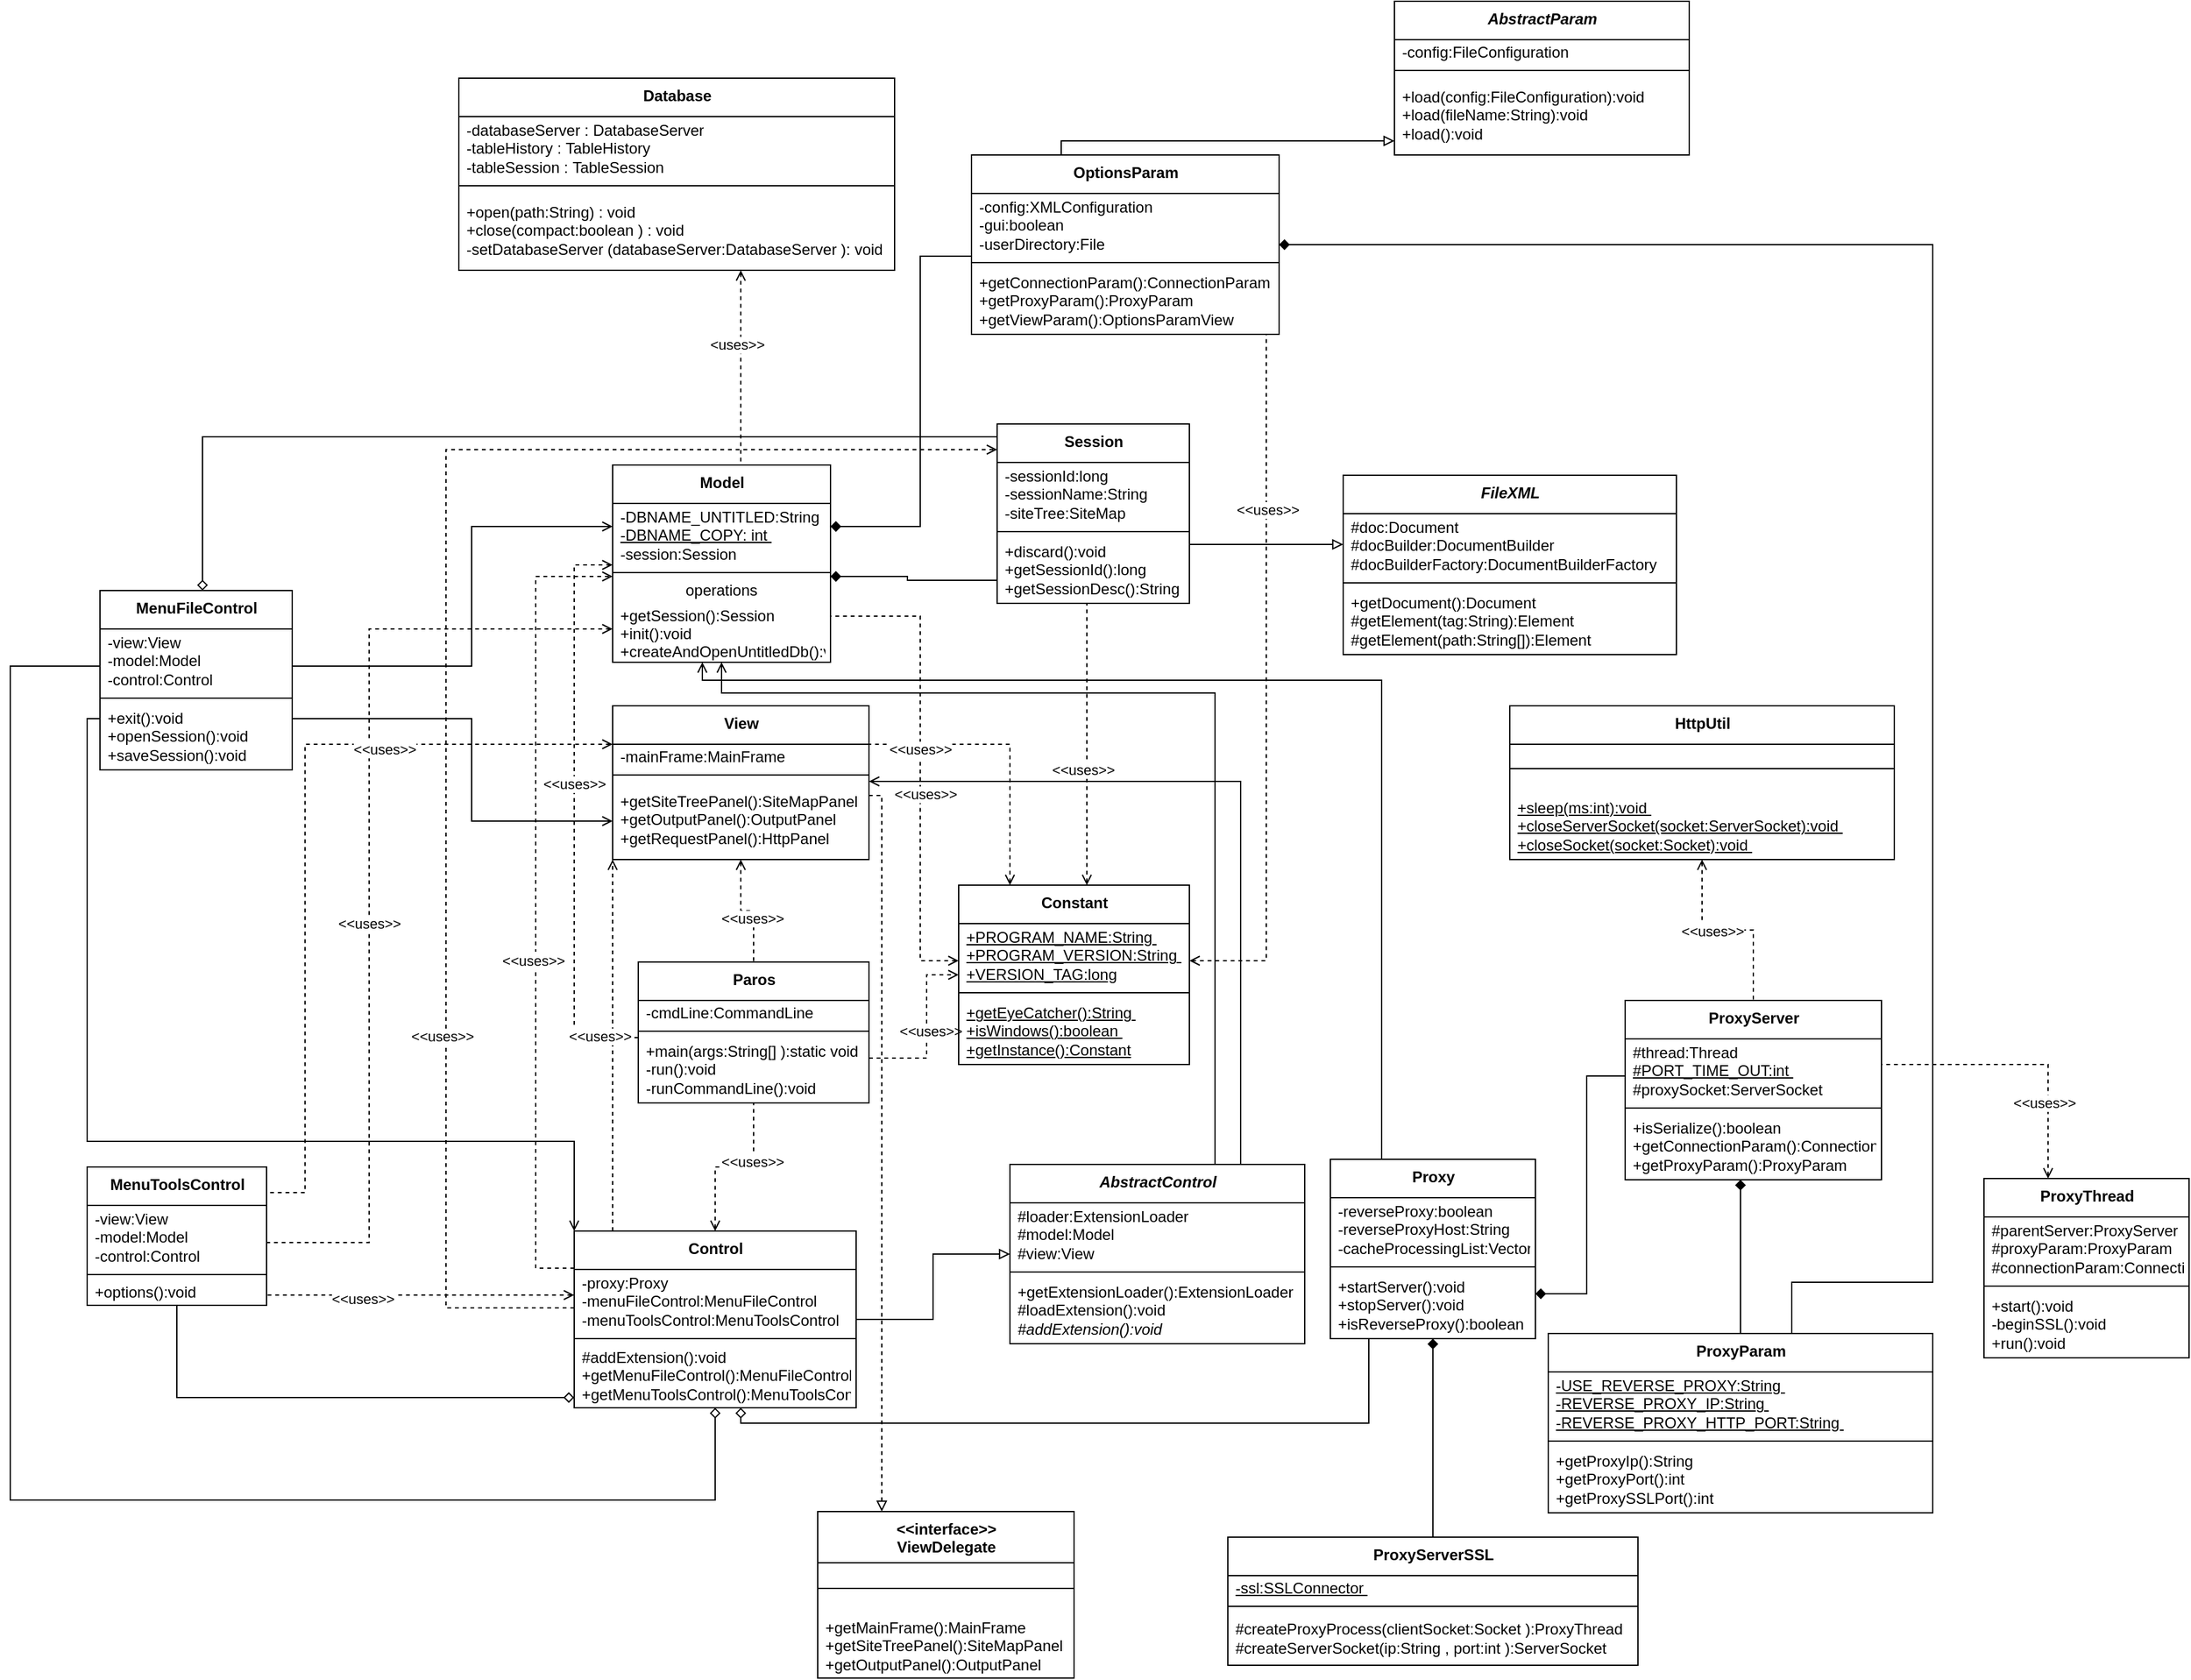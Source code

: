 <mxfile version="15.2.9" type="github">
  <diagram id="XZUkvguz-A0ezNSa09nm" name="Page-1">
    <mxGraphModel dx="1718" dy="1550" grid="1" gridSize="10" guides="1" tooltips="1" connect="1" arrows="1" fold="1" page="1" pageScale="1" pageWidth="850" pageHeight="1100" math="0" shadow="0">
      <root>
        <mxCell id="0" />
        <mxCell id="1" parent="0" />
        <mxCell id="JRqAic6rARAx1u7xyLW3-36" style="edgeStyle=orthogonalEdgeStyle;rounded=0;orthogonalLoop=1;jettySize=auto;html=1;endArrow=none;endFill=0;startArrow=diamond;startFill=1;" parent="1" source="JRqAic6rARAx1u7xyLW3-11" target="JRqAic6rARAx1u7xyLW3-19" edge="1">
          <mxGeometry relative="1" as="geometry">
            <Array as="points">
              <mxPoint x="310" y="119" />
              <mxPoint x="310" y="122" />
            </Array>
          </mxGeometry>
        </mxCell>
        <mxCell id="JRqAic6rARAx1u7xyLW3-167" style="edgeStyle=orthogonalEdgeStyle;rounded=0;orthogonalLoop=1;jettySize=auto;html=1;startArrow=none;startFill=0;endArrow=open;endFill=0;" parent="1" source="JRqAic6rARAx1u7xyLW3-65" target="JRqAic6rARAx1u7xyLW3-11" edge="1">
          <mxGeometry relative="1" as="geometry">
            <Array as="points">
              <mxPoint x="550" y="210" />
              <mxPoint x="165" y="210" />
            </Array>
          </mxGeometry>
        </mxCell>
        <mxCell id="JRqAic6rARAx1u7xyLW3-168" style="edgeStyle=orthogonalEdgeStyle;rounded=0;orthogonalLoop=1;jettySize=auto;html=1;startArrow=none;startFill=0;endArrow=open;endFill=0;" parent="1" source="JRqAic6rARAx1u7xyLW3-71" target="JRqAic6rARAx1u7xyLW3-11" edge="1">
          <mxGeometry relative="1" as="geometry">
            <Array as="points">
              <mxPoint x="680" y="200" />
              <mxPoint x="150" y="200" />
            </Array>
          </mxGeometry>
        </mxCell>
        <mxCell id="JRqAic6rARAx1u7xyLW3-173" style="edgeStyle=orthogonalEdgeStyle;rounded=0;orthogonalLoop=1;jettySize=auto;html=1;startArrow=open;startFill=0;endArrow=none;endFill=0;" parent="1" source="JRqAic6rARAx1u7xyLW3-11" target="JRqAic6rARAx1u7xyLW3-77" edge="1">
          <mxGeometry relative="1" as="geometry">
            <Array as="points">
              <mxPoint x="-30" y="80" />
              <mxPoint x="-30" y="189" />
            </Array>
          </mxGeometry>
        </mxCell>
        <mxCell id="JRqAic6rARAx1u7xyLW3-192" style="edgeStyle=orthogonalEdgeStyle;rounded=0;orthogonalLoop=1;jettySize=auto;html=1;startArrow=open;startFill=0;endArrow=none;endFill=0;dashed=1;" parent="1" source="JRqAic6rARAx1u7xyLW3-113" target="JRqAic6rARAx1u7xyLW3-11" edge="1">
          <mxGeometry relative="1" as="geometry">
            <Array as="points">
              <mxPoint x="180" y="-90" />
              <mxPoint x="180" y="-90" />
            </Array>
          </mxGeometry>
        </mxCell>
        <mxCell id="JRqAic6rARAx1u7xyLW3-193" value="&amp;lt;uses&amp;gt;&amp;gt;" style="edgeLabel;html=1;align=center;verticalAlign=middle;resizable=0;points=[];" parent="JRqAic6rARAx1u7xyLW3-192" vertex="1" connectable="0">
          <mxGeometry x="-0.246" y="-3" relative="1" as="geometry">
            <mxPoint as="offset" />
          </mxGeometry>
        </mxCell>
        <mxCell id="JRqAic6rARAx1u7xyLW3-194" style="edgeStyle=orthogonalEdgeStyle;rounded=0;orthogonalLoop=1;jettySize=auto;html=1;dashed=1;startArrow=open;startFill=0;endArrow=none;endFill=0;" parent="1" source="JRqAic6rARAx1u7xyLW3-44" target="JRqAic6rARAx1u7xyLW3-11" edge="1">
          <mxGeometry relative="1" as="geometry">
            <Array as="points">
              <mxPoint x="320" y="419" />
              <mxPoint x="320" y="150" />
            </Array>
          </mxGeometry>
        </mxCell>
        <mxCell id="JRqAic6rARAx1u7xyLW3-195" value="&amp;lt;&amp;lt;uses&amp;gt;&amp;gt;" style="edgeLabel;html=1;align=center;verticalAlign=middle;resizable=0;points=[];" parent="JRqAic6rARAx1u7xyLW3-194" vertex="1" connectable="0">
          <mxGeometry x="-0.132" y="-4" relative="1" as="geometry">
            <mxPoint as="offset" />
          </mxGeometry>
        </mxCell>
        <mxCell id="JRqAic6rARAx1u7xyLW3-196" style="edgeStyle=orthogonalEdgeStyle;rounded=0;orthogonalLoop=1;jettySize=auto;html=1;startArrow=diamond;startFill=1;endArrow=none;endFill=0;" parent="1" source="JRqAic6rARAx1u7xyLW3-11" target="JRqAic6rARAx1u7xyLW3-119" edge="1">
          <mxGeometry relative="1" as="geometry">
            <Array as="points">
              <mxPoint x="320" y="80" />
              <mxPoint x="320" y="-131" />
            </Array>
          </mxGeometry>
        </mxCell>
        <mxCell id="JRqAic6rARAx1u7xyLW3-11" value="&lt;span style=&quot;font-weight: 700&quot;&gt;Model&lt;/span&gt;" style="swimlane;fontStyle=0;align=center;verticalAlign=top;childLayout=stackLayout;horizontal=1;startSize=30;horizontalStack=0;resizeParent=1;resizeParentMax=0;resizeLast=0;collapsible=0;marginBottom=0;html=1;" parent="1" vertex="1">
          <mxGeometry x="80" y="32" width="170" height="154" as="geometry" />
        </mxCell>
        <mxCell id="JRqAic6rARAx1u7xyLW3-13" value="&lt;div&gt;-DBNAME_UNTITLED:String&amp;nbsp;&lt;/div&gt;&lt;div&gt;&lt;u&gt;-DBNAME_COPY: int&amp;nbsp;&lt;/u&gt;&lt;/div&gt;&lt;div&gt;-session:Session&lt;/div&gt;" style="text;html=1;strokeColor=none;fillColor=none;align=left;verticalAlign=middle;spacingLeft=4;spacingRight=4;overflow=hidden;rotatable=0;points=[[0,0.5],[1,0.5]];portConstraint=eastwest;" parent="JRqAic6rARAx1u7xyLW3-11" vertex="1">
          <mxGeometry y="30" width="170" height="50" as="geometry" />
        </mxCell>
        <mxCell id="JRqAic6rARAx1u7xyLW3-16" value="" style="line;strokeWidth=1;fillColor=none;align=left;verticalAlign=middle;spacingTop=-1;spacingLeft=3;spacingRight=3;rotatable=0;labelPosition=right;points=[];portConstraint=eastwest;" parent="JRqAic6rARAx1u7xyLW3-11" vertex="1">
          <mxGeometry y="80" width="170" height="8" as="geometry" />
        </mxCell>
        <mxCell id="JRqAic6rARAx1u7xyLW3-17" value="operations" style="text;html=1;strokeColor=none;fillColor=none;align=center;verticalAlign=middle;spacingLeft=4;spacingRight=4;overflow=hidden;rotatable=0;points=[[0,0.5],[1,0.5]];portConstraint=eastwest;" parent="JRqAic6rARAx1u7xyLW3-11" vertex="1">
          <mxGeometry y="88" width="170" height="20" as="geometry" />
        </mxCell>
        <mxCell id="JRqAic6rARAx1u7xyLW3-18" value="&lt;div&gt;+getSession():Session&amp;nbsp;&lt;/div&gt;&lt;div&gt;+init():void&amp;nbsp;&lt;/div&gt;&lt;div&gt;+createAndOpenUntitledDb():void&amp;nbsp;&lt;/div&gt;" style="text;html=1;strokeColor=none;fillColor=none;align=left;verticalAlign=middle;spacingLeft=4;spacingRight=4;overflow=hidden;rotatable=0;points=[[0,0.5],[1,0.5]];portConstraint=eastwest;" parent="JRqAic6rARAx1u7xyLW3-11" vertex="1">
          <mxGeometry y="108" width="170" height="46" as="geometry" />
        </mxCell>
        <mxCell id="JRqAic6rARAx1u7xyLW3-37" style="edgeStyle=orthogonalEdgeStyle;rounded=0;orthogonalLoop=1;jettySize=auto;html=1;startArrow=none;startFill=0;endArrow=block;endFill=0;" parent="1" source="JRqAic6rARAx1u7xyLW3-19" target="JRqAic6rARAx1u7xyLW3-27" edge="1">
          <mxGeometry relative="1" as="geometry">
            <Array as="points">
              <mxPoint x="550" y="94" />
              <mxPoint x="550" y="94" />
            </Array>
          </mxGeometry>
        </mxCell>
        <mxCell id="JRqAic6rARAx1u7xyLW3-162" style="edgeStyle=orthogonalEdgeStyle;rounded=0;orthogonalLoop=1;jettySize=auto;html=1;startArrow=none;startFill=0;endArrow=open;endFill=0;dashed=1;" parent="1" source="JRqAic6rARAx1u7xyLW3-59" target="JRqAic6rARAx1u7xyLW3-19" edge="1">
          <mxGeometry relative="1" as="geometry">
            <Array as="points">
              <mxPoint x="-50" y="690" />
              <mxPoint x="-50" y="20" />
              <mxPoint x="450" y="20" />
            </Array>
          </mxGeometry>
        </mxCell>
        <mxCell id="pl6dwwumGZ7dOIlK43uW-1" value="&amp;lt;&amp;lt;uses&amp;gt;&amp;gt;" style="edgeLabel;html=1;align=center;verticalAlign=middle;resizable=0;points=[];" parent="JRqAic6rARAx1u7xyLW3-162" vertex="1" connectable="0">
          <mxGeometry x="-0.479" y="3" relative="1" as="geometry">
            <mxPoint as="offset" />
          </mxGeometry>
        </mxCell>
        <mxCell id="JRqAic6rARAx1u7xyLW3-176" style="edgeStyle=orthogonalEdgeStyle;rounded=0;orthogonalLoop=1;jettySize=auto;html=1;startArrow=diamond;startFill=0;endArrow=none;endFill=0;" parent="1" source="JRqAic6rARAx1u7xyLW3-77" target="JRqAic6rARAx1u7xyLW3-19" edge="1">
          <mxGeometry relative="1" as="geometry">
            <Array as="points">
              <mxPoint x="-240" y="10" />
              <mxPoint x="480" y="10" />
            </Array>
          </mxGeometry>
        </mxCell>
        <mxCell id="JRqAic6rARAx1u7xyLW3-198" style="edgeStyle=orthogonalEdgeStyle;rounded=0;orthogonalLoop=1;jettySize=auto;html=1;dashed=1;startArrow=open;startFill=0;endArrow=none;endFill=0;" parent="1" source="JRqAic6rARAx1u7xyLW3-44" target="JRqAic6rARAx1u7xyLW3-19" edge="1">
          <mxGeometry relative="1" as="geometry">
            <Array as="points">
              <mxPoint x="450" y="320" />
              <mxPoint x="450" y="320" />
            </Array>
          </mxGeometry>
        </mxCell>
        <mxCell id="JRqAic6rARAx1u7xyLW3-199" value="&amp;lt;&amp;lt;uses&amp;gt;&amp;gt;" style="edgeLabel;html=1;align=center;verticalAlign=middle;resizable=0;points=[];" parent="JRqAic6rARAx1u7xyLW3-198" vertex="1" connectable="0">
          <mxGeometry x="-0.176" y="3" relative="1" as="geometry">
            <mxPoint as="offset" />
          </mxGeometry>
        </mxCell>
        <mxCell id="JRqAic6rARAx1u7xyLW3-19" value="&lt;span style=&quot;font-weight: 700&quot;&gt;Session&lt;/span&gt;" style="swimlane;fontStyle=0;align=center;verticalAlign=top;childLayout=stackLayout;horizontal=1;startSize=30;horizontalStack=0;resizeParent=1;resizeParentMax=0;resizeLast=0;collapsible=0;marginBottom=0;html=1;" parent="1" vertex="1">
          <mxGeometry x="380" width="150" height="140" as="geometry" />
        </mxCell>
        <mxCell id="JRqAic6rARAx1u7xyLW3-21" value="&lt;div&gt;-sessionId:long&amp;nbsp;&lt;/div&gt;&lt;div&gt;-sessionName:String&amp;nbsp;&lt;/div&gt;&lt;div&gt;-siteTree:SiteMap&amp;nbsp;&lt;/div&gt;" style="text;html=1;strokeColor=none;fillColor=none;align=left;verticalAlign=middle;spacingLeft=4;spacingRight=4;overflow=hidden;rotatable=0;points=[[0,0.5],[1,0.5]];portConstraint=eastwest;" parent="JRqAic6rARAx1u7xyLW3-19" vertex="1">
          <mxGeometry y="30" width="150" height="50" as="geometry" />
        </mxCell>
        <mxCell id="JRqAic6rARAx1u7xyLW3-24" value="" style="line;strokeWidth=1;fillColor=none;align=left;verticalAlign=middle;spacingTop=-1;spacingLeft=3;spacingRight=3;rotatable=0;labelPosition=right;points=[];portConstraint=eastwest;" parent="JRqAic6rARAx1u7xyLW3-19" vertex="1">
          <mxGeometry y="80" width="150" height="8" as="geometry" />
        </mxCell>
        <mxCell id="JRqAic6rARAx1u7xyLW3-26" value="&lt;div&gt;+discard():void&amp;nbsp;&lt;/div&gt;&lt;div&gt;+getSessionId():long&amp;nbsp;&lt;/div&gt;&lt;div&gt;+getSessionDesc():String&amp;nbsp;&lt;/div&gt;" style="text;html=1;strokeColor=none;fillColor=none;align=left;verticalAlign=middle;spacingLeft=4;spacingRight=4;overflow=hidden;rotatable=0;points=[[0,0.5],[1,0.5]];portConstraint=eastwest;" parent="JRqAic6rARAx1u7xyLW3-19" vertex="1">
          <mxGeometry y="88" width="150" height="52" as="geometry" />
        </mxCell>
        <mxCell id="JRqAic6rARAx1u7xyLW3-27" value="&lt;i style=&quot;font-weight: 700&quot;&gt;FileXML&lt;/i&gt;" style="swimlane;fontStyle=0;align=center;verticalAlign=top;childLayout=stackLayout;horizontal=1;startSize=30;horizontalStack=0;resizeParent=1;resizeParentMax=0;resizeLast=0;collapsible=0;marginBottom=0;html=1;" parent="1" vertex="1">
          <mxGeometry x="650" y="40" width="260" height="140" as="geometry" />
        </mxCell>
        <mxCell id="JRqAic6rARAx1u7xyLW3-29" value="&lt;div&gt;#doc:Document&amp;nbsp;&lt;/div&gt;&lt;div&gt;#docBuilder:DocumentBuilder&amp;nbsp;&lt;/div&gt;&lt;div&gt;#docBuilderFactory:DocumentBuilderFactory&lt;/div&gt;" style="text;html=1;strokeColor=none;fillColor=none;align=left;verticalAlign=middle;spacingLeft=4;spacingRight=4;overflow=hidden;rotatable=0;points=[[0,0.5],[1,0.5]];portConstraint=eastwest;" parent="JRqAic6rARAx1u7xyLW3-27" vertex="1">
          <mxGeometry y="30" width="260" height="50" as="geometry" />
        </mxCell>
        <mxCell id="JRqAic6rARAx1u7xyLW3-32" value="" style="line;strokeWidth=1;fillColor=none;align=left;verticalAlign=middle;spacingTop=-1;spacingLeft=3;spacingRight=3;rotatable=0;labelPosition=right;points=[];portConstraint=eastwest;" parent="JRqAic6rARAx1u7xyLW3-27" vertex="1">
          <mxGeometry y="80" width="260" height="8" as="geometry" />
        </mxCell>
        <mxCell id="JRqAic6rARAx1u7xyLW3-34" value="&lt;div&gt;+getDocument():Document&amp;nbsp;&lt;/div&gt;&lt;div&gt;#getElement(tag:String):Element&amp;nbsp;&lt;/div&gt;&lt;div&gt;#getElement(path:String[]):Element&amp;nbsp;&lt;/div&gt;" style="text;html=1;strokeColor=none;fillColor=none;align=left;verticalAlign=middle;spacingLeft=4;spacingRight=4;overflow=hidden;rotatable=0;points=[[0,0.5],[1,0.5]];portConstraint=eastwest;" parent="JRqAic6rARAx1u7xyLW3-27" vertex="1">
          <mxGeometry y="88" width="260" height="52" as="geometry" />
        </mxCell>
        <mxCell id="JRqAic6rARAx1u7xyLW3-50" style="edgeStyle=orthogonalEdgeStyle;rounded=0;orthogonalLoop=1;jettySize=auto;html=1;startArrow=none;startFill=0;endArrow=open;endFill=0;dashed=1;" parent="1" source="JRqAic6rARAx1u7xyLW3-38" target="JRqAic6rARAx1u7xyLW3-44" edge="1">
          <mxGeometry relative="1" as="geometry">
            <Array as="points">
              <mxPoint x="325" y="495" />
              <mxPoint x="325" y="430" />
            </Array>
          </mxGeometry>
        </mxCell>
        <mxCell id="JRqAic6rARAx1u7xyLW3-51" value="&amp;lt;&amp;lt;uses&amp;gt;&amp;gt;" style="edgeLabel;html=1;align=center;verticalAlign=middle;resizable=0;points=[];" parent="JRqAic6rARAx1u7xyLW3-50" vertex="1" connectable="0">
          <mxGeometry x="-0.183" y="-2" relative="1" as="geometry">
            <mxPoint x="1" y="-11" as="offset" />
          </mxGeometry>
        </mxCell>
        <mxCell id="JRqAic6rARAx1u7xyLW3-54" style="edgeStyle=orthogonalEdgeStyle;rounded=0;orthogonalLoop=1;jettySize=auto;html=1;dashed=1;startArrow=none;startFill=0;endArrow=open;endFill=0;" parent="1" source="JRqAic6rARAx1u7xyLW3-38" target="JRqAic6rARAx1u7xyLW3-11" edge="1">
          <mxGeometry relative="1" as="geometry">
            <Array as="points">
              <mxPoint x="50" y="479" />
              <mxPoint x="50" y="110" />
            </Array>
          </mxGeometry>
        </mxCell>
        <mxCell id="JRqAic6rARAx1u7xyLW3-58" value="&amp;lt;&amp;lt;uses&amp;gt;&amp;gt;" style="edgeLabel;html=1;align=center;verticalAlign=middle;resizable=0;points=[];" parent="JRqAic6rARAx1u7xyLW3-54" vertex="1" connectable="0">
          <mxGeometry x="0.106" relative="1" as="geometry">
            <mxPoint as="offset" />
          </mxGeometry>
        </mxCell>
        <mxCell id="JRqAic6rARAx1u7xyLW3-155" style="edgeStyle=orthogonalEdgeStyle;rounded=0;orthogonalLoop=1;jettySize=auto;html=1;startArrow=open;startFill=0;endArrow=none;endFill=0;dashed=1;" parent="1" source="JRqAic6rARAx1u7xyLW3-137" target="JRqAic6rARAx1u7xyLW3-38" edge="1">
          <mxGeometry relative="1" as="geometry" />
        </mxCell>
        <mxCell id="pl6dwwumGZ7dOIlK43uW-2" value="&amp;lt;&amp;lt;uses&amp;gt;&amp;gt;" style="edgeLabel;html=1;align=center;verticalAlign=middle;resizable=0;points=[];" parent="JRqAic6rARAx1u7xyLW3-155" vertex="1" connectable="0">
          <mxGeometry x="0.229" y="-1" relative="1" as="geometry">
            <mxPoint as="offset" />
          </mxGeometry>
        </mxCell>
        <mxCell id="JRqAic6rARAx1u7xyLW3-156" style="edgeStyle=orthogonalEdgeStyle;rounded=0;orthogonalLoop=1;jettySize=auto;html=1;startArrow=open;startFill=0;endArrow=none;endFill=0;exitX=0.5;exitY=0;exitDx=0;exitDy=0;dashed=1;" parent="1" source="JRqAic6rARAx1u7xyLW3-59" target="JRqAic6rARAx1u7xyLW3-38" edge="1">
          <mxGeometry relative="1" as="geometry" />
        </mxCell>
        <mxCell id="pl6dwwumGZ7dOIlK43uW-3" value="&amp;lt;&amp;lt;uses&amp;gt;&amp;gt;" style="edgeLabel;html=1;align=center;verticalAlign=middle;resizable=0;points=[];" parent="JRqAic6rARAx1u7xyLW3-156" vertex="1" connectable="0">
          <mxGeometry x="0.296" y="1" relative="1" as="geometry">
            <mxPoint as="offset" />
          </mxGeometry>
        </mxCell>
        <mxCell id="JRqAic6rARAx1u7xyLW3-38" value="&lt;span style=&quot;font-weight: 700&quot;&gt;Paros&lt;/span&gt;" style="swimlane;fontStyle=0;align=center;verticalAlign=top;childLayout=stackLayout;horizontal=1;startSize=30;horizontalStack=0;resizeParent=1;resizeParentMax=0;resizeLast=0;collapsible=0;marginBottom=0;html=1;" parent="1" vertex="1">
          <mxGeometry x="100" y="420" width="180" height="110" as="geometry" />
        </mxCell>
        <mxCell id="JRqAic6rARAx1u7xyLW3-40" value="&lt;div&gt;-cmdLine:CommandLine&amp;nbsp;&lt;/div&gt;&lt;div&gt;-log:static Log&amp;nbsp;&lt;/div&gt;" style="text;html=1;strokeColor=none;fillColor=none;align=left;verticalAlign=middle;spacingLeft=4;spacingRight=4;overflow=hidden;rotatable=0;points=[[0,0.5],[1,0.5]];portConstraint=eastwest;" parent="JRqAic6rARAx1u7xyLW3-38" vertex="1">
          <mxGeometry y="30" width="180" height="20" as="geometry" />
        </mxCell>
        <mxCell id="JRqAic6rARAx1u7xyLW3-41" value="" style="line;strokeWidth=1;fillColor=none;align=left;verticalAlign=middle;spacingTop=-1;spacingLeft=3;spacingRight=3;rotatable=0;labelPosition=right;points=[];portConstraint=eastwest;" parent="JRqAic6rARAx1u7xyLW3-38" vertex="1">
          <mxGeometry y="50" width="180" height="8" as="geometry" />
        </mxCell>
        <mxCell id="JRqAic6rARAx1u7xyLW3-43" value="&lt;div&gt;+main(args:String[] ):static void&amp;nbsp;&lt;/div&gt;&lt;div&gt;-run():void&amp;nbsp;&lt;/div&gt;&lt;div&gt;-runCommandLine():void&amp;nbsp;&lt;/div&gt;" style="text;html=1;strokeColor=none;fillColor=none;align=left;verticalAlign=middle;spacingLeft=4;spacingRight=4;overflow=hidden;rotatable=0;points=[[0,0.5],[1,0.5]];portConstraint=eastwest;" parent="JRqAic6rARAx1u7xyLW3-38" vertex="1">
          <mxGeometry y="58" width="180" height="52" as="geometry" />
        </mxCell>
        <mxCell id="JRqAic6rARAx1u7xyLW3-44" value="&lt;span style=&quot;font-weight: 700&quot;&gt;Constant&lt;/span&gt;" style="swimlane;fontStyle=0;align=center;verticalAlign=top;childLayout=stackLayout;horizontal=1;startSize=30;horizontalStack=0;resizeParent=1;resizeParentMax=0;resizeLast=0;collapsible=0;marginBottom=0;html=1;" parent="1" vertex="1">
          <mxGeometry x="350" y="360" width="180" height="140" as="geometry" />
        </mxCell>
        <mxCell id="JRqAic6rARAx1u7xyLW3-46" value="&lt;div&gt;&lt;u&gt;+PROGRAM_NAME:String&amp;nbsp;&lt;/u&gt;&lt;/div&gt;&lt;div&gt;&lt;u&gt;+PROGRAM_VERSION:String&amp;nbsp;&lt;/u&gt;&lt;/div&gt;&lt;div&gt;&lt;u&gt;+VERSION_TAG:long&lt;/u&gt;&amp;nbsp;&lt;/div&gt;" style="text;html=1;strokeColor=none;fillColor=none;align=left;verticalAlign=middle;spacingLeft=4;spacingRight=4;overflow=hidden;rotatable=0;points=[[0,0.5],[1,0.5]];portConstraint=eastwest;" parent="JRqAic6rARAx1u7xyLW3-44" vertex="1">
          <mxGeometry y="30" width="180" height="50" as="geometry" />
        </mxCell>
        <mxCell id="JRqAic6rARAx1u7xyLW3-47" value="" style="line;strokeWidth=1;fillColor=none;align=left;verticalAlign=middle;spacingTop=-1;spacingLeft=3;spacingRight=3;rotatable=0;labelPosition=right;points=[];portConstraint=eastwest;" parent="JRqAic6rARAx1u7xyLW3-44" vertex="1">
          <mxGeometry y="80" width="180" height="8" as="geometry" />
        </mxCell>
        <mxCell id="JRqAic6rARAx1u7xyLW3-49" value="&lt;div&gt;&lt;u&gt;+getEyeCatcher():String&amp;nbsp;&lt;/u&gt;&lt;/div&gt;&lt;div&gt;&lt;u&gt;+isWindows():boolean&amp;nbsp;&lt;/u&gt;&lt;/div&gt;&lt;div&gt;&lt;u&gt;+getInstance():Constant&lt;/u&gt;&amp;nbsp;&lt;/div&gt;" style="text;html=1;strokeColor=none;fillColor=none;align=left;verticalAlign=middle;spacingLeft=4;spacingRight=4;overflow=hidden;rotatable=0;points=[[0,0.5],[1,0.5]];portConstraint=eastwest;" parent="JRqAic6rARAx1u7xyLW3-44" vertex="1">
          <mxGeometry y="88" width="180" height="52" as="geometry" />
        </mxCell>
        <mxCell id="JRqAic6rARAx1u7xyLW3-157" style="edgeStyle=orthogonalEdgeStyle;rounded=0;orthogonalLoop=1;jettySize=auto;html=1;startArrow=none;startFill=0;endArrow=block;endFill=0;" parent="1" source="JRqAic6rARAx1u7xyLW3-59" target="JRqAic6rARAx1u7xyLW3-65" edge="1">
          <mxGeometry relative="1" as="geometry" />
        </mxCell>
        <mxCell id="JRqAic6rARAx1u7xyLW3-158" style="edgeStyle=orthogonalEdgeStyle;rounded=0;orthogonalLoop=1;jettySize=auto;html=1;startArrow=none;startFill=0;endArrow=open;endFill=0;dashed=1;" parent="1" source="JRqAic6rARAx1u7xyLW3-59" target="JRqAic6rARAx1u7xyLW3-11" edge="1">
          <mxGeometry relative="1" as="geometry">
            <Array as="points">
              <mxPoint x="20" y="659" />
              <mxPoint x="20" y="119" />
            </Array>
          </mxGeometry>
        </mxCell>
        <mxCell id="JRqAic6rARAx1u7xyLW3-159" value="Text" style="edgeLabel;html=1;align=center;verticalAlign=middle;resizable=0;points=[];" parent="JRqAic6rARAx1u7xyLW3-158" vertex="1" connectable="0">
          <mxGeometry x="-0.139" y="4" relative="1" as="geometry">
            <mxPoint as="offset" />
          </mxGeometry>
        </mxCell>
        <mxCell id="JRqAic6rARAx1u7xyLW3-161" value="&amp;lt;&amp;lt;uses&amp;gt;&amp;gt;" style="edgeLabel;html=1;align=center;verticalAlign=middle;resizable=0;points=[];" parent="JRqAic6rARAx1u7xyLW3-158" vertex="1" connectable="0">
          <mxGeometry x="-0.142" y="2" relative="1" as="geometry">
            <mxPoint as="offset" />
          </mxGeometry>
        </mxCell>
        <mxCell id="JRqAic6rARAx1u7xyLW3-163" style="edgeStyle=orthogonalEdgeStyle;rounded=0;orthogonalLoop=1;jettySize=auto;html=1;startArrow=none;startFill=0;endArrow=open;endFill=0;dashed=1;" parent="1" source="JRqAic6rARAx1u7xyLW3-59" target="JRqAic6rARAx1u7xyLW3-137" edge="1">
          <mxGeometry relative="1" as="geometry">
            <Array as="points">
              <mxPoint x="80" y="500" />
              <mxPoint x="80" y="500" />
            </Array>
          </mxGeometry>
        </mxCell>
        <mxCell id="JRqAic6rARAx1u7xyLW3-164" value="&amp;lt;&amp;lt;uses&amp;gt;&amp;gt;" style="edgeLabel;html=1;align=center;verticalAlign=middle;resizable=0;points=[];" parent="JRqAic6rARAx1u7xyLW3-163" vertex="1" connectable="0">
          <mxGeometry x="0.119" y="-2" relative="1" as="geometry">
            <mxPoint x="-12" y="10" as="offset" />
          </mxGeometry>
        </mxCell>
        <mxCell id="JRqAic6rARAx1u7xyLW3-59" value="&lt;span style=&quot;font-weight: 700&quot;&gt;Control&lt;/span&gt;" style="swimlane;fontStyle=0;align=center;verticalAlign=top;childLayout=stackLayout;horizontal=1;startSize=30;horizontalStack=0;resizeParent=1;resizeParentMax=0;resizeLast=0;collapsible=0;marginBottom=0;html=1;" parent="1" vertex="1">
          <mxGeometry x="50" y="630" width="220" height="138" as="geometry" />
        </mxCell>
        <mxCell id="JRqAic6rARAx1u7xyLW3-61" value="&lt;div&gt;-proxy:Proxy&amp;nbsp;&lt;/div&gt;&lt;div&gt;-menuFileControl:MenuFileControl&amp;nbsp;&lt;/div&gt;&lt;div&gt;-menuToolsControl:MenuToolsControl&amp;nbsp;&lt;/div&gt;" style="text;html=1;strokeColor=none;fillColor=none;align=left;verticalAlign=middle;spacingLeft=4;spacingRight=4;overflow=hidden;rotatable=0;points=[[0,0.5],[1,0.5]];portConstraint=eastwest;" parent="JRqAic6rARAx1u7xyLW3-59" vertex="1">
          <mxGeometry y="30" width="220" height="50" as="geometry" />
        </mxCell>
        <mxCell id="JRqAic6rARAx1u7xyLW3-62" value="" style="line;strokeWidth=1;fillColor=none;align=left;verticalAlign=middle;spacingTop=-1;spacingLeft=3;spacingRight=3;rotatable=0;labelPosition=right;points=[];portConstraint=eastwest;" parent="JRqAic6rARAx1u7xyLW3-59" vertex="1">
          <mxGeometry y="80" width="220" height="8" as="geometry" />
        </mxCell>
        <mxCell id="JRqAic6rARAx1u7xyLW3-64" value="&lt;div&gt;#addExtension():void&amp;nbsp;&lt;/div&gt;&lt;div&gt;+getMenuFileControl():MenuFileControl&amp;nbsp;&lt;/div&gt;&lt;div&gt;+getMenuToolsControl():MenuToolsControl&amp;nbsp;&lt;/div&gt;" style="text;html=1;strokeColor=none;fillColor=none;align=left;verticalAlign=middle;spacingLeft=4;spacingRight=4;overflow=hidden;rotatable=0;points=[[0,0.5],[1,0.5]];portConstraint=eastwest;" parent="JRqAic6rARAx1u7xyLW3-59" vertex="1">
          <mxGeometry y="88" width="220" height="50" as="geometry" />
        </mxCell>
        <mxCell id="JRqAic6rARAx1u7xyLW3-65" value="&lt;span style=&quot;font-weight: 700&quot;&gt;&lt;i&gt;AbstractControl&lt;/i&gt;&lt;/span&gt;" style="swimlane;fontStyle=0;align=center;verticalAlign=top;childLayout=stackLayout;horizontal=1;startSize=30;horizontalStack=0;resizeParent=1;resizeParentMax=0;resizeLast=0;collapsible=0;marginBottom=0;html=1;" parent="1" vertex="1">
          <mxGeometry x="390" y="578" width="230" height="140" as="geometry" />
        </mxCell>
        <mxCell id="JRqAic6rARAx1u7xyLW3-67" value="&lt;div&gt;#loader:ExtensionLoader&amp;nbsp;&lt;/div&gt;&lt;div&gt;#model:Model&amp;nbsp;&lt;/div&gt;&lt;div&gt;#view:View&amp;nbsp;&lt;/div&gt;" style="text;html=1;strokeColor=none;fillColor=none;align=left;verticalAlign=middle;spacingLeft=4;spacingRight=4;overflow=hidden;rotatable=0;points=[[0,0.5],[1,0.5]];portConstraint=eastwest;" parent="JRqAic6rARAx1u7xyLW3-65" vertex="1">
          <mxGeometry y="30" width="230" height="50" as="geometry" />
        </mxCell>
        <mxCell id="JRqAic6rARAx1u7xyLW3-68" value="" style="line;strokeWidth=1;fillColor=none;align=left;verticalAlign=middle;spacingTop=-1;spacingLeft=3;spacingRight=3;rotatable=0;labelPosition=right;points=[];portConstraint=eastwest;" parent="JRqAic6rARAx1u7xyLW3-65" vertex="1">
          <mxGeometry y="80" width="230" height="8" as="geometry" />
        </mxCell>
        <mxCell id="JRqAic6rARAx1u7xyLW3-70" value="&lt;div&gt;+getExtensionLoader():ExtensionLoader&amp;nbsp;&lt;/div&gt;&lt;div&gt;#loadExtension():void&amp;nbsp;&lt;/div&gt;&lt;div&gt;&lt;i&gt;#addExtension():void&amp;nbsp;&lt;/i&gt;&lt;/div&gt;" style="text;html=1;strokeColor=none;fillColor=none;align=left;verticalAlign=middle;spacingLeft=4;spacingRight=4;overflow=hidden;rotatable=0;points=[[0,0.5],[1,0.5]];portConstraint=eastwest;" parent="JRqAic6rARAx1u7xyLW3-65" vertex="1">
          <mxGeometry y="88" width="230" height="52" as="geometry" />
        </mxCell>
        <mxCell id="JRqAic6rARAx1u7xyLW3-171" style="edgeStyle=orthogonalEdgeStyle;rounded=0;orthogonalLoop=1;jettySize=auto;html=1;startArrow=diamond;startFill=1;endArrow=none;endFill=0;" parent="1" source="JRqAic6rARAx1u7xyLW3-71" target="JRqAic6rARAx1u7xyLW3-89" edge="1">
          <mxGeometry relative="1" as="geometry">
            <Array as="points">
              <mxPoint x="840" y="679" />
              <mxPoint x="840" y="509" />
            </Array>
          </mxGeometry>
        </mxCell>
        <mxCell id="JRqAic6rARAx1u7xyLW3-172" style="edgeStyle=orthogonalEdgeStyle;rounded=0;orthogonalLoop=1;jettySize=auto;html=1;startArrow=diamond;startFill=1;endArrow=none;endFill=0;" parent="1" source="JRqAic6rARAx1u7xyLW3-71" target="JRqAic6rARAx1u7xyLW3-95" edge="1">
          <mxGeometry relative="1" as="geometry" />
        </mxCell>
        <mxCell id="JRqAic6rARAx1u7xyLW3-188" style="edgeStyle=orthogonalEdgeStyle;rounded=0;orthogonalLoop=1;jettySize=auto;html=1;startArrow=diamond;startFill=0;endArrow=none;endFill=0;" parent="1" source="JRqAic6rARAx1u7xyLW3-59" target="JRqAic6rARAx1u7xyLW3-71" edge="1">
          <mxGeometry relative="1" as="geometry">
            <Array as="points">
              <mxPoint x="180" y="780" />
              <mxPoint x="670" y="780" />
            </Array>
          </mxGeometry>
        </mxCell>
        <mxCell id="JRqAic6rARAx1u7xyLW3-71" value="&lt;span style=&quot;font-weight: 700&quot;&gt;Proxy&lt;/span&gt;" style="swimlane;fontStyle=0;align=center;verticalAlign=top;childLayout=stackLayout;horizontal=1;startSize=30;horizontalStack=0;resizeParent=1;resizeParentMax=0;resizeLast=0;collapsible=0;marginBottom=0;html=1;" parent="1" vertex="1">
          <mxGeometry x="640" y="574" width="160" height="140" as="geometry" />
        </mxCell>
        <mxCell id="JRqAic6rARAx1u7xyLW3-73" value="&lt;div&gt;-reverseProxy:boolean&amp;nbsp;&lt;/div&gt;&lt;div&gt;-reverseProxyHost:String&amp;nbsp;&lt;/div&gt;&lt;div&gt;-cacheProcessingList:Vector&lt;/div&gt;" style="text;html=1;strokeColor=none;fillColor=none;align=left;verticalAlign=middle;spacingLeft=4;spacingRight=4;overflow=hidden;rotatable=0;points=[[0,0.5],[1,0.5]];portConstraint=eastwest;" parent="JRqAic6rARAx1u7xyLW3-71" vertex="1">
          <mxGeometry y="30" width="160" height="50" as="geometry" />
        </mxCell>
        <mxCell id="JRqAic6rARAx1u7xyLW3-74" value="" style="line;strokeWidth=1;fillColor=none;align=left;verticalAlign=middle;spacingTop=-1;spacingLeft=3;spacingRight=3;rotatable=0;labelPosition=right;points=[];portConstraint=eastwest;" parent="JRqAic6rARAx1u7xyLW3-71" vertex="1">
          <mxGeometry y="80" width="160" height="8" as="geometry" />
        </mxCell>
        <mxCell id="JRqAic6rARAx1u7xyLW3-76" value="&lt;div&gt;+startServer():void&amp;nbsp;&lt;/div&gt;&lt;div&gt;+stopServer():void&amp;nbsp;&lt;/div&gt;&lt;div&gt;+isReverseProxy():boolean&amp;nbsp;&lt;/div&gt;" style="text;html=1;strokeColor=none;fillColor=none;align=left;verticalAlign=middle;spacingLeft=4;spacingRight=4;overflow=hidden;rotatable=0;points=[[0,0.5],[1,0.5]];portConstraint=eastwest;" parent="JRqAic6rARAx1u7xyLW3-71" vertex="1">
          <mxGeometry y="88" width="160" height="52" as="geometry" />
        </mxCell>
        <mxCell id="JRqAic6rARAx1u7xyLW3-191" style="edgeStyle=orthogonalEdgeStyle;rounded=0;orthogonalLoop=1;jettySize=auto;html=1;startArrow=diamond;startFill=0;endArrow=none;endFill=0;" parent="1" source="JRqAic6rARAx1u7xyLW3-59" target="JRqAic6rARAx1u7xyLW3-77" edge="1">
          <mxGeometry relative="1" as="geometry">
            <Array as="points">
              <mxPoint x="160" y="840" />
              <mxPoint x="-390" y="840" />
              <mxPoint x="-390" y="189" />
            </Array>
          </mxGeometry>
        </mxCell>
        <mxCell id="_J8xH-ornAKhL4l1-vSx-4" style="edgeStyle=orthogonalEdgeStyle;rounded=0;orthogonalLoop=1;jettySize=auto;html=1;startArrow=open;startFill=0;endArrow=none;endFill=0;" parent="1" source="JRqAic6rARAx1u7xyLW3-59" target="JRqAic6rARAx1u7xyLW3-77" edge="1">
          <mxGeometry relative="1" as="geometry">
            <Array as="points">
              <mxPoint x="50" y="650" />
              <mxPoint x="50" y="560" />
              <mxPoint x="-330" y="560" />
              <mxPoint x="-330" y="230" />
            </Array>
          </mxGeometry>
        </mxCell>
        <mxCell id="JRqAic6rARAx1u7xyLW3-77" value="&lt;span style=&quot;font-weight: 700&quot;&gt;MenuFileControl&lt;/span&gt;" style="swimlane;fontStyle=0;align=center;verticalAlign=top;childLayout=stackLayout;horizontal=1;startSize=30;horizontalStack=0;resizeParent=1;resizeParentMax=0;resizeLast=0;collapsible=0;marginBottom=0;html=1;" parent="1" vertex="1">
          <mxGeometry x="-320" y="130" width="150" height="140" as="geometry" />
        </mxCell>
        <mxCell id="JRqAic6rARAx1u7xyLW3-79" value="&lt;div&gt;-view:View&amp;nbsp;&lt;/div&gt;&lt;div&gt;-model:Model&amp;nbsp;&lt;/div&gt;&lt;div&gt;-control:Control&amp;nbsp;&lt;/div&gt;" style="text;html=1;strokeColor=none;fillColor=none;align=left;verticalAlign=middle;spacingLeft=4;spacingRight=4;overflow=hidden;rotatable=0;points=[[0,0.5],[1,0.5]];portConstraint=eastwest;" parent="JRqAic6rARAx1u7xyLW3-77" vertex="1">
          <mxGeometry y="30" width="150" height="50" as="geometry" />
        </mxCell>
        <mxCell id="JRqAic6rARAx1u7xyLW3-80" value="" style="line;strokeWidth=1;fillColor=none;align=left;verticalAlign=middle;spacingTop=-1;spacingLeft=3;spacingRight=3;rotatable=0;labelPosition=right;points=[];portConstraint=eastwest;" parent="JRqAic6rARAx1u7xyLW3-77" vertex="1">
          <mxGeometry y="80" width="150" height="8" as="geometry" />
        </mxCell>
        <mxCell id="JRqAic6rARAx1u7xyLW3-82" value="&lt;div&gt;&lt;span&gt;+exit():void&amp;nbsp;&lt;/span&gt;&lt;br&gt;&lt;/div&gt;&lt;div&gt;+openSession():void&amp;nbsp;&lt;/div&gt;&lt;div&gt;+saveSession():void&amp;nbsp;&lt;/div&gt;" style="text;html=1;strokeColor=none;fillColor=none;align=left;verticalAlign=middle;spacingLeft=4;spacingRight=4;overflow=hidden;rotatable=0;points=[[0,0.5],[1,0.5]];portConstraint=eastwest;" parent="JRqAic6rARAx1u7xyLW3-77" vertex="1">
          <mxGeometry y="88" width="150" height="52" as="geometry" />
        </mxCell>
        <mxCell id="JRqAic6rARAx1u7xyLW3-177" style="edgeStyle=orthogonalEdgeStyle;rounded=0;orthogonalLoop=1;jettySize=auto;html=1;startArrow=open;startFill=0;endArrow=none;endFill=0;dashed=1;" parent="1" source="JRqAic6rARAx1u7xyLW3-11" target="JRqAic6rARAx1u7xyLW3-83" edge="1">
          <mxGeometry relative="1" as="geometry">
            <Array as="points">
              <mxPoint x="-110" y="160" />
              <mxPoint x="-110" y="639" />
            </Array>
          </mxGeometry>
        </mxCell>
        <mxCell id="JRqAic6rARAx1u7xyLW3-178" value="&amp;lt;&amp;lt;uses&amp;gt;&amp;gt;" style="edgeLabel;html=1;align=center;verticalAlign=middle;resizable=0;points=[];" parent="JRqAic6rARAx1u7xyLW3-177" vertex="1" connectable="0">
          <mxGeometry x="0.122" relative="1" as="geometry">
            <mxPoint as="offset" />
          </mxGeometry>
        </mxCell>
        <mxCell id="JRqAic6rARAx1u7xyLW3-179" style="edgeStyle=orthogonalEdgeStyle;rounded=0;orthogonalLoop=1;jettySize=auto;html=1;dashed=1;startArrow=open;startFill=0;endArrow=none;endFill=0;" parent="1" source="JRqAic6rARAx1u7xyLW3-137" target="JRqAic6rARAx1u7xyLW3-83" edge="1">
          <mxGeometry relative="1" as="geometry">
            <Array as="points">
              <mxPoint x="-160" y="250" />
              <mxPoint x="-160" y="600" />
            </Array>
          </mxGeometry>
        </mxCell>
        <mxCell id="JRqAic6rARAx1u7xyLW3-180" value="&amp;lt;&amp;lt;uses&amp;gt;&amp;gt;" style="edgeLabel;html=1;align=center;verticalAlign=middle;resizable=0;points=[];" parent="JRqAic6rARAx1u7xyLW3-179" vertex="1" connectable="0">
          <mxGeometry x="-0.424" y="4" relative="1" as="geometry">
            <mxPoint as="offset" />
          </mxGeometry>
        </mxCell>
        <mxCell id="JRqAic6rARAx1u7xyLW3-181" style="edgeStyle=orthogonalEdgeStyle;rounded=0;orthogonalLoop=1;jettySize=auto;html=1;dashed=1;startArrow=open;startFill=0;endArrow=none;endFill=0;" parent="1" source="JRqAic6rARAx1u7xyLW3-59" target="JRqAic6rARAx1u7xyLW3-83" edge="1">
          <mxGeometry relative="1" as="geometry">
            <Array as="points">
              <mxPoint x="-40" y="680" />
              <mxPoint x="-40" y="680" />
            </Array>
          </mxGeometry>
        </mxCell>
        <mxCell id="JRqAic6rARAx1u7xyLW3-182" value="&amp;lt;&amp;lt;uses&amp;gt;&amp;gt;" style="edgeLabel;html=1;align=center;verticalAlign=middle;resizable=0;points=[];" parent="JRqAic6rARAx1u7xyLW3-181" vertex="1" connectable="0">
          <mxGeometry x="0.381" y="3" relative="1" as="geometry">
            <mxPoint as="offset" />
          </mxGeometry>
        </mxCell>
        <mxCell id="JRqAic6rARAx1u7xyLW3-189" style="edgeStyle=orthogonalEdgeStyle;rounded=0;orthogonalLoop=1;jettySize=auto;html=1;startArrow=diamond;startFill=0;endArrow=none;endFill=0;" parent="1" source="JRqAic6rARAx1u7xyLW3-59" target="JRqAic6rARAx1u7xyLW3-83" edge="1">
          <mxGeometry relative="1" as="geometry">
            <Array as="points">
              <mxPoint x="140" y="760" />
              <mxPoint x="-260" y="760" />
            </Array>
          </mxGeometry>
        </mxCell>
        <mxCell id="JRqAic6rARAx1u7xyLW3-83" value="&lt;span style=&quot;font-weight: 700&quot;&gt;MenuToolsControl&lt;/span&gt;" style="swimlane;fontStyle=0;align=center;verticalAlign=top;childLayout=stackLayout;horizontal=1;startSize=30;horizontalStack=0;resizeParent=1;resizeParentMax=0;resizeLast=0;collapsible=0;marginBottom=0;html=1;" parent="1" vertex="1">
          <mxGeometry x="-330" y="580" width="140" height="108" as="geometry" />
        </mxCell>
        <mxCell id="JRqAic6rARAx1u7xyLW3-85" value="&lt;div&gt;-view:View&amp;nbsp;&lt;/div&gt;&lt;div&gt;-model:Model&amp;nbsp;&lt;/div&gt;&lt;div&gt;-control:Control&amp;nbsp;&lt;/div&gt;" style="text;html=1;strokeColor=none;fillColor=none;align=left;verticalAlign=middle;spacingLeft=4;spacingRight=4;overflow=hidden;rotatable=0;points=[[0,0.5],[1,0.5]];portConstraint=eastwest;" parent="JRqAic6rARAx1u7xyLW3-83" vertex="1">
          <mxGeometry y="30" width="140" height="50" as="geometry" />
        </mxCell>
        <mxCell id="JRqAic6rARAx1u7xyLW3-86" value="" style="line;strokeWidth=1;fillColor=none;align=left;verticalAlign=middle;spacingTop=-1;spacingLeft=3;spacingRight=3;rotatable=0;labelPosition=right;points=[];portConstraint=eastwest;" parent="JRqAic6rARAx1u7xyLW3-83" vertex="1">
          <mxGeometry y="80" width="140" height="8" as="geometry" />
        </mxCell>
        <mxCell id="JRqAic6rARAx1u7xyLW3-88" value="+options():void&amp;nbsp;" style="text;html=1;strokeColor=none;fillColor=none;align=left;verticalAlign=middle;spacingLeft=4;spacingRight=4;overflow=hidden;rotatable=0;points=[[0,0.5],[1,0.5]];portConstraint=eastwest;" parent="JRqAic6rARAx1u7xyLW3-83" vertex="1">
          <mxGeometry y="88" width="140" height="20" as="geometry" />
        </mxCell>
        <mxCell id="JRqAic6rARAx1u7xyLW3-183" style="edgeStyle=orthogonalEdgeStyle;rounded=0;orthogonalLoop=1;jettySize=auto;html=1;dashed=1;startArrow=open;startFill=0;endArrow=none;endFill=0;" parent="1" source="JRqAic6rARAx1u7xyLW3-131" target="JRqAic6rARAx1u7xyLW3-89" edge="1">
          <mxGeometry relative="1" as="geometry" />
        </mxCell>
        <mxCell id="JRqAic6rARAx1u7xyLW3-184" value="&amp;lt;&amp;lt;uses&amp;gt;&amp;gt;" style="edgeLabel;html=1;align=center;verticalAlign=middle;resizable=0;points=[];" parent="JRqAic6rARAx1u7xyLW3-183" vertex="1" connectable="0">
          <mxGeometry x="-0.166" y="-1" relative="1" as="geometry">
            <mxPoint as="offset" />
          </mxGeometry>
        </mxCell>
        <mxCell id="JRqAic6rARAx1u7xyLW3-185" style="edgeStyle=orthogonalEdgeStyle;rounded=0;orthogonalLoop=1;jettySize=auto;html=1;startArrow=diamond;startFill=1;endArrow=none;endFill=0;" parent="1" source="JRqAic6rARAx1u7xyLW3-89" target="JRqAic6rARAx1u7xyLW3-101" edge="1">
          <mxGeometry relative="1" as="geometry">
            <Array as="points">
              <mxPoint x="960" y="630" />
              <mxPoint x="960" y="630" />
            </Array>
          </mxGeometry>
        </mxCell>
        <mxCell id="JRqAic6rARAx1u7xyLW3-89" value="&lt;span style=&quot;font-weight: 700&quot;&gt;ProxyServer&lt;/span&gt;" style="swimlane;fontStyle=0;align=center;verticalAlign=top;childLayout=stackLayout;horizontal=1;startSize=30;horizontalStack=0;resizeParent=1;resizeParentMax=0;resizeLast=0;collapsible=0;marginBottom=0;html=1;" parent="1" vertex="1">
          <mxGeometry x="870" y="450" width="200" height="140" as="geometry" />
        </mxCell>
        <mxCell id="JRqAic6rARAx1u7xyLW3-91" value="&lt;div&gt;#thread:Thread&lt;span&gt; &lt;/span&gt;&lt;/div&gt;&lt;div&gt;&lt;u&gt;#PORT_TIME_OUT:int&amp;nbsp;&lt;/u&gt;&lt;/div&gt;&lt;div&gt;#proxySocket:ServerSocket&amp;nbsp;&lt;/div&gt;" style="text;html=1;strokeColor=none;fillColor=none;align=left;verticalAlign=middle;spacingLeft=4;spacingRight=4;overflow=hidden;rotatable=0;points=[[0,0.5],[1,0.5]];portConstraint=eastwest;" parent="JRqAic6rARAx1u7xyLW3-89" vertex="1">
          <mxGeometry y="30" width="200" height="50" as="geometry" />
        </mxCell>
        <mxCell id="JRqAic6rARAx1u7xyLW3-92" value="" style="line;strokeWidth=1;fillColor=none;align=left;verticalAlign=middle;spacingTop=-1;spacingLeft=3;spacingRight=3;rotatable=0;labelPosition=right;points=[];portConstraint=eastwest;" parent="JRqAic6rARAx1u7xyLW3-89" vertex="1">
          <mxGeometry y="80" width="200" height="8" as="geometry" />
        </mxCell>
        <mxCell id="JRqAic6rARAx1u7xyLW3-94" value="&lt;div&gt;+isSerialize():boolean&amp;nbsp;&lt;/div&gt;&lt;div&gt;+getConnectionParam():ConnectionParam&amp;nbsp;&lt;/div&gt;&lt;div&gt;+getProxyParam():ProxyParam&amp;nbsp;&lt;/div&gt;" style="text;html=1;strokeColor=none;fillColor=none;align=left;verticalAlign=middle;spacingLeft=4;spacingRight=4;overflow=hidden;rotatable=0;points=[[0,0.5],[1,0.5]];portConstraint=eastwest;" parent="JRqAic6rARAx1u7xyLW3-89" vertex="1">
          <mxGeometry y="88" width="200" height="52" as="geometry" />
        </mxCell>
        <mxCell id="JRqAic6rARAx1u7xyLW3-95" value="&lt;span style=&quot;font-weight: 700&quot;&gt;ProxyServerSSL&lt;/span&gt;" style="swimlane;fontStyle=0;align=center;verticalAlign=top;childLayout=stackLayout;horizontal=1;startSize=30;horizontalStack=0;resizeParent=1;resizeParentMax=0;resizeLast=0;collapsible=0;marginBottom=0;html=1;" parent="1" vertex="1">
          <mxGeometry x="560" y="869" width="320" height="100" as="geometry" />
        </mxCell>
        <mxCell id="JRqAic6rARAx1u7xyLW3-97" value="&lt;u&gt;-ssl:SSLConnector&amp;nbsp;&lt;/u&gt;" style="text;html=1;strokeColor=none;fillColor=none;align=left;verticalAlign=middle;spacingLeft=4;spacingRight=4;overflow=hidden;rotatable=0;points=[[0,0.5],[1,0.5]];portConstraint=eastwest;" parent="JRqAic6rARAx1u7xyLW3-95" vertex="1">
          <mxGeometry y="30" width="320" height="20" as="geometry" />
        </mxCell>
        <mxCell id="JRqAic6rARAx1u7xyLW3-98" value="" style="line;strokeWidth=1;fillColor=none;align=left;verticalAlign=middle;spacingTop=-1;spacingLeft=3;spacingRight=3;rotatable=0;labelPosition=right;points=[];portConstraint=eastwest;" parent="JRqAic6rARAx1u7xyLW3-95" vertex="1">
          <mxGeometry y="50" width="320" height="8" as="geometry" />
        </mxCell>
        <mxCell id="JRqAic6rARAx1u7xyLW3-100" value="&lt;div&gt;#createProxyProcess(clientSocket:Socket ):ProxyThread&amp;nbsp;&lt;/div&gt;&lt;div&gt;#createServerSocket(ip:String , port:int ):ServerSocket&amp;nbsp;&lt;/div&gt;" style="text;html=1;strokeColor=none;fillColor=none;align=left;verticalAlign=middle;spacingLeft=4;spacingRight=4;overflow=hidden;rotatable=0;points=[[0,0.5],[1,0.5]];portConstraint=eastwest;" parent="JRqAic6rARAx1u7xyLW3-95" vertex="1">
          <mxGeometry y="58" width="320" height="42" as="geometry" />
        </mxCell>
        <mxCell id="JRqAic6rARAx1u7xyLW3-204" style="edgeStyle=orthogonalEdgeStyle;rounded=0;orthogonalLoop=1;jettySize=auto;html=1;startArrow=diamond;startFill=1;endArrow=none;endFill=0;" parent="1" source="JRqAic6rARAx1u7xyLW3-119" target="JRqAic6rARAx1u7xyLW3-101" edge="1">
          <mxGeometry relative="1" as="geometry">
            <Array as="points">
              <mxPoint x="1110" y="-140" />
              <mxPoint x="1110" y="670" />
              <mxPoint x="1000" y="670" />
            </Array>
          </mxGeometry>
        </mxCell>
        <mxCell id="JRqAic6rARAx1u7xyLW3-101" value="&lt;span style=&quot;font-weight: 700&quot;&gt;ProxyParam&lt;/span&gt;" style="swimlane;fontStyle=0;align=center;verticalAlign=top;childLayout=stackLayout;horizontal=1;startSize=30;horizontalStack=0;resizeParent=1;resizeParentMax=0;resizeLast=0;collapsible=0;marginBottom=0;html=1;" parent="1" vertex="1">
          <mxGeometry x="810" y="710" width="300" height="140" as="geometry" />
        </mxCell>
        <mxCell id="JRqAic6rARAx1u7xyLW3-103" value="&lt;div&gt;&lt;u&gt;-USE_REVERSE_PROXY:String&amp;nbsp;&lt;/u&gt;&lt;/div&gt;&lt;div&gt;&lt;u&gt;-REVERSE_PROXY_IP:String&amp;nbsp;&lt;/u&gt;&lt;/div&gt;&lt;div&gt;&lt;u&gt;-REVERSE_PROXY_HTTP_PORT:String&amp;nbsp;&lt;/u&gt;&lt;/div&gt;" style="text;html=1;strokeColor=none;fillColor=none;align=left;verticalAlign=middle;spacingLeft=4;spacingRight=4;overflow=hidden;rotatable=0;points=[[0,0.5],[1,0.5]];portConstraint=eastwest;" parent="JRqAic6rARAx1u7xyLW3-101" vertex="1">
          <mxGeometry y="30" width="300" height="50" as="geometry" />
        </mxCell>
        <mxCell id="JRqAic6rARAx1u7xyLW3-104" value="" style="line;strokeWidth=1;fillColor=none;align=left;verticalAlign=middle;spacingTop=-1;spacingLeft=3;spacingRight=3;rotatable=0;labelPosition=right;points=[];portConstraint=eastwest;" parent="JRqAic6rARAx1u7xyLW3-101" vertex="1">
          <mxGeometry y="80" width="300" height="8" as="geometry" />
        </mxCell>
        <mxCell id="JRqAic6rARAx1u7xyLW3-106" value="&lt;div&gt;+getProxyIp():String&amp;nbsp;&lt;/div&gt;&lt;div&gt;+getProxyPort():int&amp;nbsp;&lt;/div&gt;&lt;div&gt;+getProxySSLPort():int&amp;nbsp;&lt;/div&gt;" style="text;html=1;strokeColor=none;fillColor=none;align=left;verticalAlign=middle;spacingLeft=4;spacingRight=4;overflow=hidden;rotatable=0;points=[[0,0.5],[1,0.5]];portConstraint=eastwest;" parent="JRqAic6rARAx1u7xyLW3-101" vertex="1">
          <mxGeometry y="88" width="300" height="52" as="geometry" />
        </mxCell>
        <mxCell id="JRqAic6rARAx1u7xyLW3-186" style="edgeStyle=orthogonalEdgeStyle;rounded=0;orthogonalLoop=1;jettySize=auto;html=1;startArrow=open;startFill=0;endArrow=none;endFill=0;dashed=1;" parent="1" source="JRqAic6rARAx1u7xyLW3-107" target="JRqAic6rARAx1u7xyLW3-89" edge="1">
          <mxGeometry relative="1" as="geometry">
            <Array as="points">
              <mxPoint x="1200" y="500" />
            </Array>
          </mxGeometry>
        </mxCell>
        <mxCell id="pl6dwwumGZ7dOIlK43uW-4" value="&amp;lt;&amp;lt;uses&amp;gt;&amp;gt;" style="edgeLabel;html=1;align=center;verticalAlign=middle;resizable=0;points=[];" parent="JRqAic6rARAx1u7xyLW3-186" vertex="1" connectable="0">
          <mxGeometry x="-0.463" y="3" relative="1" as="geometry">
            <mxPoint as="offset" />
          </mxGeometry>
        </mxCell>
        <mxCell id="JRqAic6rARAx1u7xyLW3-107" value="&lt;span style=&quot;font-weight: 700&quot;&gt;ProxyThread&lt;/span&gt;" style="swimlane;fontStyle=0;align=center;verticalAlign=top;childLayout=stackLayout;horizontal=1;startSize=30;horizontalStack=0;resizeParent=1;resizeParentMax=0;resizeLast=0;collapsible=0;marginBottom=0;html=1;" parent="1" vertex="1">
          <mxGeometry x="1150" y="589" width="160" height="140" as="geometry" />
        </mxCell>
        <mxCell id="JRqAic6rARAx1u7xyLW3-109" value="&lt;div&gt;#parentServer:ProxyServer&amp;nbsp;&lt;/div&gt;&lt;div&gt;#proxyParam:ProxyParam&amp;nbsp;&lt;/div&gt;&lt;div&gt;#connectionParam:ConnectionParam&amp;nbsp;&lt;/div&gt;" style="text;html=1;strokeColor=none;fillColor=none;align=left;verticalAlign=middle;spacingLeft=4;spacingRight=4;overflow=hidden;rotatable=0;points=[[0,0.5],[1,0.5]];portConstraint=eastwest;" parent="JRqAic6rARAx1u7xyLW3-107" vertex="1">
          <mxGeometry y="30" width="160" height="50" as="geometry" />
        </mxCell>
        <mxCell id="JRqAic6rARAx1u7xyLW3-110" value="" style="line;strokeWidth=1;fillColor=none;align=left;verticalAlign=middle;spacingTop=-1;spacingLeft=3;spacingRight=3;rotatable=0;labelPosition=right;points=[];portConstraint=eastwest;" parent="JRqAic6rARAx1u7xyLW3-107" vertex="1">
          <mxGeometry y="80" width="160" height="8" as="geometry" />
        </mxCell>
        <mxCell id="JRqAic6rARAx1u7xyLW3-112" value="&lt;div&gt;+start():void&amp;nbsp;&lt;/div&gt;&lt;div&gt;-beginSSL():void&amp;nbsp;&lt;/div&gt;&lt;div&gt;+run():void&amp;nbsp;&lt;/div&gt;" style="text;html=1;strokeColor=none;fillColor=none;align=left;verticalAlign=middle;spacingLeft=4;spacingRight=4;overflow=hidden;rotatable=0;points=[[0,0.5],[1,0.5]];portConstraint=eastwest;" parent="JRqAic6rARAx1u7xyLW3-107" vertex="1">
          <mxGeometry y="88" width="160" height="52" as="geometry" />
        </mxCell>
        <mxCell id="JRqAic6rARAx1u7xyLW3-113" value="&lt;span style=&quot;font-weight: 700&quot;&gt;Database&lt;/span&gt;" style="swimlane;fontStyle=0;align=center;verticalAlign=top;childLayout=stackLayout;horizontal=1;startSize=30;horizontalStack=0;resizeParent=1;resizeParentMax=0;resizeLast=0;collapsible=0;marginBottom=0;html=1;" parent="1" vertex="1">
          <mxGeometry x="-40" y="-270" width="340" height="150" as="geometry" />
        </mxCell>
        <mxCell id="JRqAic6rARAx1u7xyLW3-115" value="-databaseServer : DatabaseServer&lt;br&gt;-tableHistory :&amp;nbsp;TableHistory&lt;br&gt;-tableSession :&amp;nbsp;TableSession" style="text;html=1;strokeColor=none;fillColor=none;align=left;verticalAlign=middle;spacingLeft=4;spacingRight=4;overflow=hidden;rotatable=0;points=[[0,0.5],[1,0.5]];portConstraint=eastwest;" parent="JRqAic6rARAx1u7xyLW3-113" vertex="1">
          <mxGeometry y="30" width="340" height="50" as="geometry" />
        </mxCell>
        <mxCell id="JRqAic6rARAx1u7xyLW3-116" value="" style="line;strokeWidth=1;fillColor=none;align=left;verticalAlign=middle;spacingTop=-1;spacingLeft=3;spacingRight=3;rotatable=0;labelPosition=right;points=[];portConstraint=eastwest;" parent="JRqAic6rARAx1u7xyLW3-113" vertex="1">
          <mxGeometry y="80" width="340" height="8" as="geometry" />
        </mxCell>
        <mxCell id="JRqAic6rARAx1u7xyLW3-118" value="+open(path:String) : void&lt;br&gt;+close(compact:boolean&amp;nbsp;) : void&lt;br&gt;-setDatabaseServer (databaseServer:DatabaseServer&amp;nbsp;): void&amp;nbsp;" style="text;html=1;strokeColor=none;fillColor=none;align=left;verticalAlign=middle;spacingLeft=4;spacingRight=4;overflow=hidden;rotatable=0;points=[[0,0.5],[1,0.5]];portConstraint=eastwest;" parent="JRqAic6rARAx1u7xyLW3-113" vertex="1">
          <mxGeometry y="88" width="340" height="62" as="geometry" />
        </mxCell>
        <mxCell id="JRqAic6rARAx1u7xyLW3-200" style="edgeStyle=orthogonalEdgeStyle;rounded=0;orthogonalLoop=1;jettySize=auto;html=1;dashed=1;startArrow=open;startFill=0;endArrow=none;endFill=0;" parent="1" source="JRqAic6rARAx1u7xyLW3-44" target="JRqAic6rARAx1u7xyLW3-119" edge="1">
          <mxGeometry relative="1" as="geometry">
            <Array as="points">
              <mxPoint x="590" y="419" />
              <mxPoint x="590" y="-131" />
            </Array>
          </mxGeometry>
        </mxCell>
        <mxCell id="JRqAic6rARAx1u7xyLW3-201" value="&amp;lt;&amp;lt;uses&amp;gt;&amp;gt;" style="edgeLabel;html=1;align=center;verticalAlign=middle;resizable=0;points=[];" parent="JRqAic6rARAx1u7xyLW3-200" vertex="1" connectable="0">
          <mxGeometry x="0.497" y="-1" relative="1" as="geometry">
            <mxPoint y="-1" as="offset" />
          </mxGeometry>
        </mxCell>
        <mxCell id="JRqAic6rARAx1u7xyLW3-202" style="edgeStyle=orthogonalEdgeStyle;rounded=0;orthogonalLoop=1;jettySize=auto;html=1;startArrow=block;startFill=0;endArrow=none;endFill=0;" parent="1" source="JRqAic6rARAx1u7xyLW3-149" target="JRqAic6rARAx1u7xyLW3-119" edge="1">
          <mxGeometry relative="1" as="geometry">
            <Array as="points">
              <mxPoint x="430" y="-221" />
            </Array>
          </mxGeometry>
        </mxCell>
        <mxCell id="JRqAic6rARAx1u7xyLW3-119" value="&lt;span style=&quot;font-weight: 700&quot;&gt;OptionsParam&lt;/span&gt;" style="swimlane;fontStyle=0;align=center;verticalAlign=top;childLayout=stackLayout;horizontal=1;startSize=30;horizontalStack=0;resizeParent=1;resizeParentMax=0;resizeLast=0;collapsible=0;marginBottom=0;html=1;" parent="1" vertex="1">
          <mxGeometry x="360" y="-210" width="240" height="140" as="geometry" />
        </mxCell>
        <mxCell id="JRqAic6rARAx1u7xyLW3-121" value="&lt;div&gt;-config:XMLConfiguration&lt;/div&gt;&lt;div&gt;-gui:boolean&lt;/div&gt;&lt;div&gt;-userDirectory:File&amp;nbsp;&amp;nbsp;&lt;/div&gt;" style="text;html=1;strokeColor=none;fillColor=none;align=left;verticalAlign=middle;spacingLeft=4;spacingRight=4;overflow=hidden;rotatable=0;points=[[0,0.5],[1,0.5]];portConstraint=eastwest;" parent="JRqAic6rARAx1u7xyLW3-119" vertex="1">
          <mxGeometry y="30" width="240" height="50" as="geometry" />
        </mxCell>
        <mxCell id="JRqAic6rARAx1u7xyLW3-122" value="" style="line;strokeWidth=1;fillColor=none;align=left;verticalAlign=middle;spacingTop=-1;spacingLeft=3;spacingRight=3;rotatable=0;labelPosition=right;points=[];portConstraint=eastwest;" parent="JRqAic6rARAx1u7xyLW3-119" vertex="1">
          <mxGeometry y="80" width="240" height="8" as="geometry" />
        </mxCell>
        <mxCell id="JRqAic6rARAx1u7xyLW3-124" value="&lt;div&gt;+getConnectionParam():ConnectionParam&amp;nbsp;&lt;/div&gt;&lt;div&gt;+getProxyParam():ProxyParam&amp;nbsp;&lt;/div&gt;&lt;div&gt;+getViewParam():OptionsParamView&amp;nbsp;&lt;/div&gt;" style="text;html=1;strokeColor=none;fillColor=none;align=left;verticalAlign=middle;spacingLeft=4;spacingRight=4;overflow=hidden;rotatable=0;points=[[0,0.5],[1,0.5]];portConstraint=eastwest;" parent="JRqAic6rARAx1u7xyLW3-119" vertex="1">
          <mxGeometry y="88" width="240" height="52" as="geometry" />
        </mxCell>
        <mxCell id="JRqAic6rARAx1u7xyLW3-131" value="&lt;span style=&quot;font-weight: 700&quot;&gt;HttpUtil&lt;/span&gt;" style="swimlane;fontStyle=0;align=center;verticalAlign=top;childLayout=stackLayout;horizontal=1;startSize=30;horizontalStack=0;resizeParent=1;resizeParentMax=0;resizeLast=0;collapsible=0;marginBottom=0;html=1;" parent="1" vertex="1">
          <mxGeometry x="780" y="220" width="300" height="120" as="geometry" />
        </mxCell>
        <mxCell id="JRqAic6rARAx1u7xyLW3-134" value="" style="line;strokeWidth=1;fillColor=none;align=left;verticalAlign=middle;spacingTop=-1;spacingLeft=3;spacingRight=3;rotatable=0;labelPosition=right;points=[];portConstraint=eastwest;" parent="JRqAic6rARAx1u7xyLW3-131" vertex="1">
          <mxGeometry y="30" width="300" height="38" as="geometry" />
        </mxCell>
        <mxCell id="JRqAic6rARAx1u7xyLW3-136" value="&lt;div&gt;&lt;u&gt;+sleep(ms:int):void&amp;nbsp;&lt;/u&gt;&lt;/div&gt;&lt;div&gt;&lt;u&gt;+closeServerSocket(socket:ServerSocket):void&amp;nbsp;&lt;/u&gt;&lt;/div&gt;&lt;div&gt;&lt;u&gt;+closeSocket(socket:Socket):void&amp;nbsp;&lt;/u&gt;&lt;/div&gt;" style="text;html=1;strokeColor=none;fillColor=none;align=left;verticalAlign=middle;spacingLeft=4;spacingRight=4;overflow=hidden;rotatable=0;points=[[0,0.5],[1,0.5]];portConstraint=eastwest;" parent="JRqAic6rARAx1u7xyLW3-131" vertex="1">
          <mxGeometry y="68" width="300" height="52" as="geometry" />
        </mxCell>
        <mxCell id="JRqAic6rARAx1u7xyLW3-166" style="edgeStyle=orthogonalEdgeStyle;rounded=0;orthogonalLoop=1;jettySize=auto;html=1;startArrow=none;startFill=0;endArrow=open;endFill=0;" parent="1" source="JRqAic6rARAx1u7xyLW3-65" target="JRqAic6rARAx1u7xyLW3-137" edge="1">
          <mxGeometry relative="1" as="geometry">
            <Array as="points">
              <mxPoint x="570" y="659" />
              <mxPoint x="570" y="279" />
            </Array>
          </mxGeometry>
        </mxCell>
        <mxCell id="JRqAic6rARAx1u7xyLW3-174" style="edgeStyle=orthogonalEdgeStyle;rounded=0;orthogonalLoop=1;jettySize=auto;html=1;startArrow=open;startFill=0;endArrow=none;endFill=0;" parent="1" source="JRqAic6rARAx1u7xyLW3-137" target="JRqAic6rARAx1u7xyLW3-77" edge="1">
          <mxGeometry relative="1" as="geometry">
            <Array as="points">
              <mxPoint x="-30" y="310" />
              <mxPoint x="-30" y="230" />
            </Array>
          </mxGeometry>
        </mxCell>
        <mxCell id="JRqAic6rARAx1u7xyLW3-206" style="edgeStyle=orthogonalEdgeStyle;rounded=0;orthogonalLoop=1;jettySize=auto;html=1;startArrow=open;startFill=0;endArrow=none;endFill=0;dashed=1;" parent="1" source="JRqAic6rARAx1u7xyLW3-44" target="JRqAic6rARAx1u7xyLW3-137" edge="1">
          <mxGeometry relative="1" as="geometry">
            <Array as="points">
              <mxPoint x="390" y="250" />
            </Array>
          </mxGeometry>
        </mxCell>
        <mxCell id="JRqAic6rARAx1u7xyLW3-207" value="&amp;lt;&amp;lt;uses&amp;gt;&amp;gt;" style="edgeLabel;html=1;align=center;verticalAlign=middle;resizable=0;points=[];" parent="JRqAic6rARAx1u7xyLW3-206" vertex="1" connectable="0">
          <mxGeometry x="0.639" y="4" relative="1" as="geometry">
            <mxPoint as="offset" />
          </mxGeometry>
        </mxCell>
        <mxCell id="JRqAic6rARAx1u7xyLW3-208" style="edgeStyle=orthogonalEdgeStyle;rounded=0;orthogonalLoop=1;jettySize=auto;html=1;dashed=1;startArrow=block;startFill=0;endArrow=none;endFill=0;" parent="1" source="JRqAic6rARAx1u7xyLW3-143" target="JRqAic6rARAx1u7xyLW3-137" edge="1">
          <mxGeometry relative="1" as="geometry">
            <Array as="points">
              <mxPoint x="290" y="290" />
            </Array>
          </mxGeometry>
        </mxCell>
        <mxCell id="JRqAic6rARAx1u7xyLW3-137" value="&lt;span style=&quot;font-weight: 700&quot;&gt;View&lt;/span&gt;" style="swimlane;fontStyle=0;align=center;verticalAlign=top;childLayout=stackLayout;horizontal=1;startSize=30;horizontalStack=0;resizeParent=1;resizeParentMax=0;resizeLast=0;collapsible=0;marginBottom=0;html=1;" parent="1" vertex="1">
          <mxGeometry x="80" y="220" width="200" height="120" as="geometry" />
        </mxCell>
        <mxCell id="JRqAic6rARAx1u7xyLW3-139" value="&lt;div&gt;-mainFrame:MainFrame&amp;nbsp;&lt;/div&gt;&lt;div&gt;-requestPane:HttpPanel&amp;nbsp;&lt;/div&gt;&lt;div&gt;-responsePanel:HttpPanel&lt;/div&gt;" style="text;html=1;strokeColor=none;fillColor=none;align=left;verticalAlign=middle;spacingLeft=4;spacingRight=4;overflow=hidden;rotatable=0;points=[[0,0.5],[1,0.5]];portConstraint=eastwest;" parent="JRqAic6rARAx1u7xyLW3-137" vertex="1">
          <mxGeometry y="30" width="200" height="20" as="geometry" />
        </mxCell>
        <mxCell id="JRqAic6rARAx1u7xyLW3-140" value="" style="line;strokeWidth=1;fillColor=none;align=left;verticalAlign=middle;spacingTop=-1;spacingLeft=3;spacingRight=3;rotatable=0;labelPosition=right;points=[];portConstraint=eastwest;" parent="JRqAic6rARAx1u7xyLW3-137" vertex="1">
          <mxGeometry y="50" width="200" height="8" as="geometry" />
        </mxCell>
        <mxCell id="JRqAic6rARAx1u7xyLW3-142" value="&lt;div&gt;+getSiteTreePanel():SiteMapPanel&amp;nbsp;&lt;/div&gt;&lt;div&gt;+getOutputPanel():OutputPanel&amp;nbsp;&lt;/div&gt;&lt;div&gt;+getRequestPanel():HttpPanel&lt;/div&gt;" style="text;html=1;strokeColor=none;fillColor=none;align=left;verticalAlign=middle;spacingLeft=4;spacingRight=4;overflow=hidden;rotatable=0;points=[[0,0.5],[1,0.5]];portConstraint=eastwest;" parent="JRqAic6rARAx1u7xyLW3-137" vertex="1">
          <mxGeometry y="58" width="200" height="62" as="geometry" />
        </mxCell>
        <mxCell id="JRqAic6rARAx1u7xyLW3-143" value="&lt;span style=&quot;font-weight: 700&quot;&gt;&amp;lt;&amp;lt;interface&amp;gt;&amp;gt;&lt;br&gt;ViewDelegate&lt;br&gt;&lt;br&gt;&lt;/span&gt;" style="swimlane;fontStyle=0;align=center;verticalAlign=top;childLayout=stackLayout;horizontal=1;startSize=40;horizontalStack=0;resizeParent=1;resizeParentMax=0;resizeLast=0;collapsible=0;marginBottom=0;html=1;" parent="1" vertex="1">
          <mxGeometry x="240" y="849" width="200" height="130" as="geometry" />
        </mxCell>
        <mxCell id="JRqAic6rARAx1u7xyLW3-146" value="" style="line;strokeWidth=1;fillColor=none;align=left;verticalAlign=middle;spacingTop=-1;spacingLeft=3;spacingRight=3;rotatable=0;labelPosition=right;points=[];portConstraint=eastwest;" parent="JRqAic6rARAx1u7xyLW3-143" vertex="1">
          <mxGeometry y="40" width="200" height="40" as="geometry" />
        </mxCell>
        <mxCell id="JRqAic6rARAx1u7xyLW3-148" value="&lt;div&gt;+getMainFrame():MainFrame&amp;nbsp;&lt;/div&gt;&lt;div&gt;+getSiteTreePanel():SiteMapPanel&amp;nbsp;&lt;/div&gt;&lt;div&gt;+getOutputPanel():OutputPanel&amp;nbsp;&lt;/div&gt;" style="text;html=1;strokeColor=none;fillColor=none;align=left;verticalAlign=middle;spacingLeft=4;spacingRight=4;overflow=hidden;rotatable=0;points=[[0,0.5],[1,0.5]];portConstraint=eastwest;" parent="JRqAic6rARAx1u7xyLW3-143" vertex="1">
          <mxGeometry y="80" width="200" height="50" as="geometry" />
        </mxCell>
        <mxCell id="JRqAic6rARAx1u7xyLW3-149" value="&lt;span style=&quot;font-weight: 700&quot;&gt;&lt;i&gt;AbstractParam&lt;/i&gt;&lt;/span&gt;" style="swimlane;fontStyle=0;align=center;verticalAlign=top;childLayout=stackLayout;horizontal=1;startSize=30;horizontalStack=0;resizeParent=1;resizeParentMax=0;resizeLast=0;collapsible=0;marginBottom=0;html=1;" parent="1" vertex="1">
          <mxGeometry x="690" y="-330" width="230" height="120" as="geometry" />
        </mxCell>
        <mxCell id="JRqAic6rARAx1u7xyLW3-151" value="-config:FileConfiguration&amp;nbsp;" style="text;html=1;strokeColor=none;fillColor=none;align=left;verticalAlign=middle;spacingLeft=4;spacingRight=4;overflow=hidden;rotatable=0;points=[[0,0.5],[1,0.5]];portConstraint=eastwest;" parent="JRqAic6rARAx1u7xyLW3-149" vertex="1">
          <mxGeometry y="30" width="230" height="20" as="geometry" />
        </mxCell>
        <mxCell id="JRqAic6rARAx1u7xyLW3-152" value="" style="line;strokeWidth=1;fillColor=none;align=left;verticalAlign=middle;spacingTop=-1;spacingLeft=3;spacingRight=3;rotatable=0;labelPosition=right;points=[];portConstraint=eastwest;" parent="JRqAic6rARAx1u7xyLW3-149" vertex="1">
          <mxGeometry y="50" width="230" height="8" as="geometry" />
        </mxCell>
        <mxCell id="JRqAic6rARAx1u7xyLW3-154" value="&lt;div&gt;+load(config:FileConfiguration):void&amp;nbsp;&lt;/div&gt;&lt;div&gt;+load(fileName:String):void&amp;nbsp;&lt;/div&gt;&lt;div&gt;+load():void&amp;nbsp;&lt;/div&gt;" style="text;html=1;strokeColor=none;fillColor=none;align=left;verticalAlign=middle;spacingLeft=4;spacingRight=4;overflow=hidden;rotatable=0;points=[[0,0.5],[1,0.5]];portConstraint=eastwest;" parent="JRqAic6rARAx1u7xyLW3-149" vertex="1">
          <mxGeometry y="58" width="230" height="62" as="geometry" />
        </mxCell>
      </root>
    </mxGraphModel>
  </diagram>
</mxfile>
